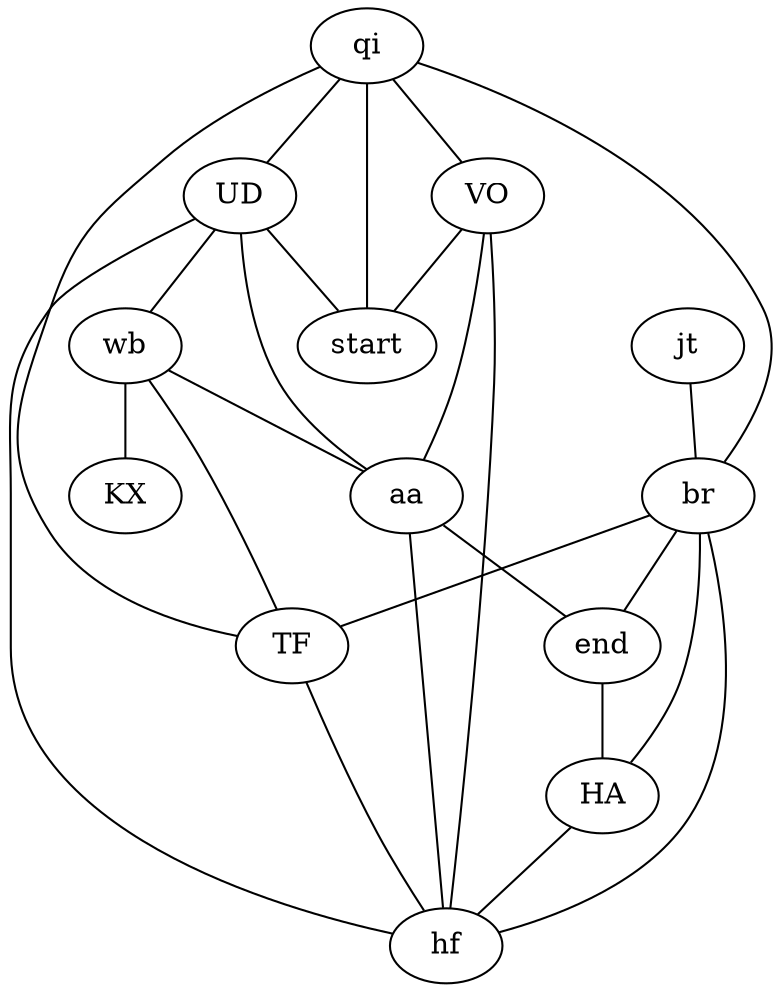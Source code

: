      graph {
        qi -- UD
qi -- br
qi -- TF
qi -- VO
UD -- aa
UD -- start
UD -- hf
UD -- wb
jt -- br
br -- end
br -- HA
br -- hf
br -- TF
wb -- TF
wb -- aa
wb -- KX
TF -- hf
VO -- aa
VO -- hf
VO -- start
aa -- end
aa -- hf
end -- HA
HA -- hf
start -- qi

      }
